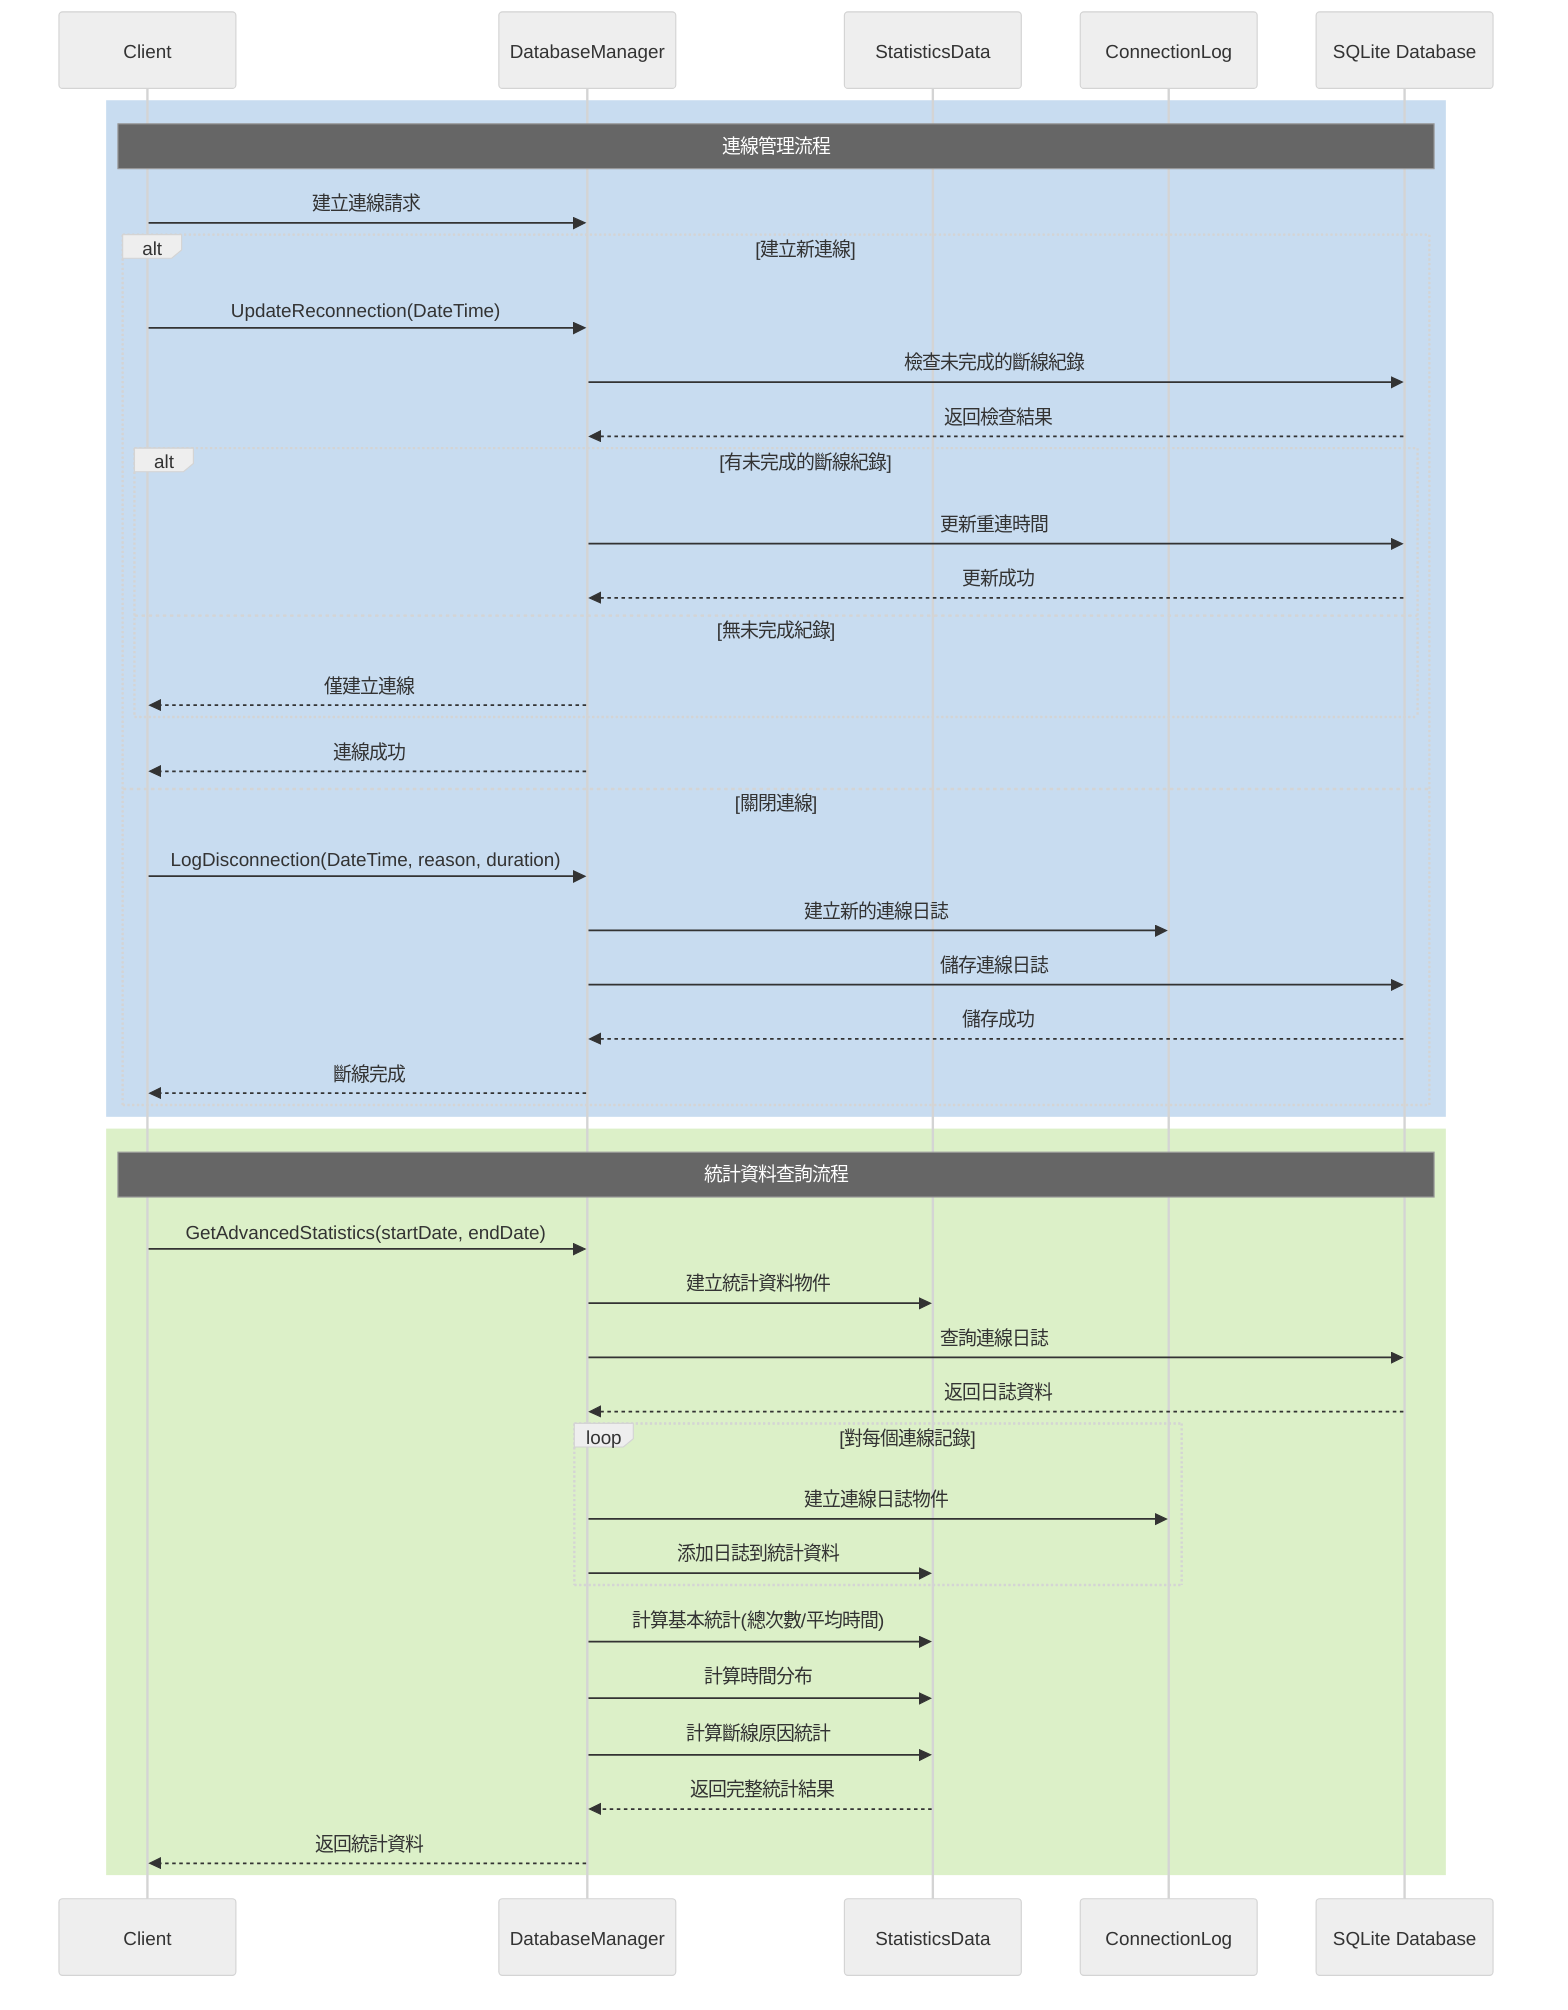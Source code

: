 ---
config:
  theme: neutral
---
sequenceDiagram
    participant Client
    participant DBManager as DatabaseManager
    participant Stats as StatisticsData
    participant Log as ConnectionLog
    participant DB as SQLite Database
    rect rgb(200, 220, 240)
        note over Client,DB: 連線管理流程
        Client->>DBManager: 建立連線請求
        alt 建立新連線
            Client->>DBManager: UpdateReconnection(DateTime)
            DBManager->>DB: 檢查未完成的斷線紀錄
            DB-->>DBManager: 返回檢查結果
            alt 有未完成的斷線紀錄
                DBManager->>DB: 更新重連時間
                DB-->>DBManager: 更新成功
            else 無未完成紀錄
                DBManager-->>Client: 僅建立連線
            end
            DBManager-->>Client: 連線成功
        else 關閉連線
            Client->>DBManager: LogDisconnection(DateTime, reason, duration)
            DBManager->>Log: 建立新的連線日誌
            DBManager->>DB: 儲存連線日誌
            DB-->>DBManager: 儲存成功
            DBManager-->>Client: 斷線完成
        end
    end
    rect rgb(220, 240, 200)
        note over Client,DB: 統計資料查詢流程
        Client->>DBManager: GetAdvancedStatistics(startDate, endDate)
        DBManager->>Stats: 建立統計資料物件
        DBManager->>DB: 查詢連線日誌
        DB-->>DBManager: 返回日誌資料
        loop 對每個連線記錄
            DBManager->>Log: 建立連線日誌物件
            DBManager->>Stats: 添加日誌到統計資料
        end
        DBManager->>Stats: 計算基本統計(總次數/平均時間)
        DBManager->>Stats: 計算時間分布
        DBManager->>Stats: 計算斷線原因統計
        Stats-->>DBManager: 返回完整統計結果
        DBManager-->>Client: 返回統計資料
    end